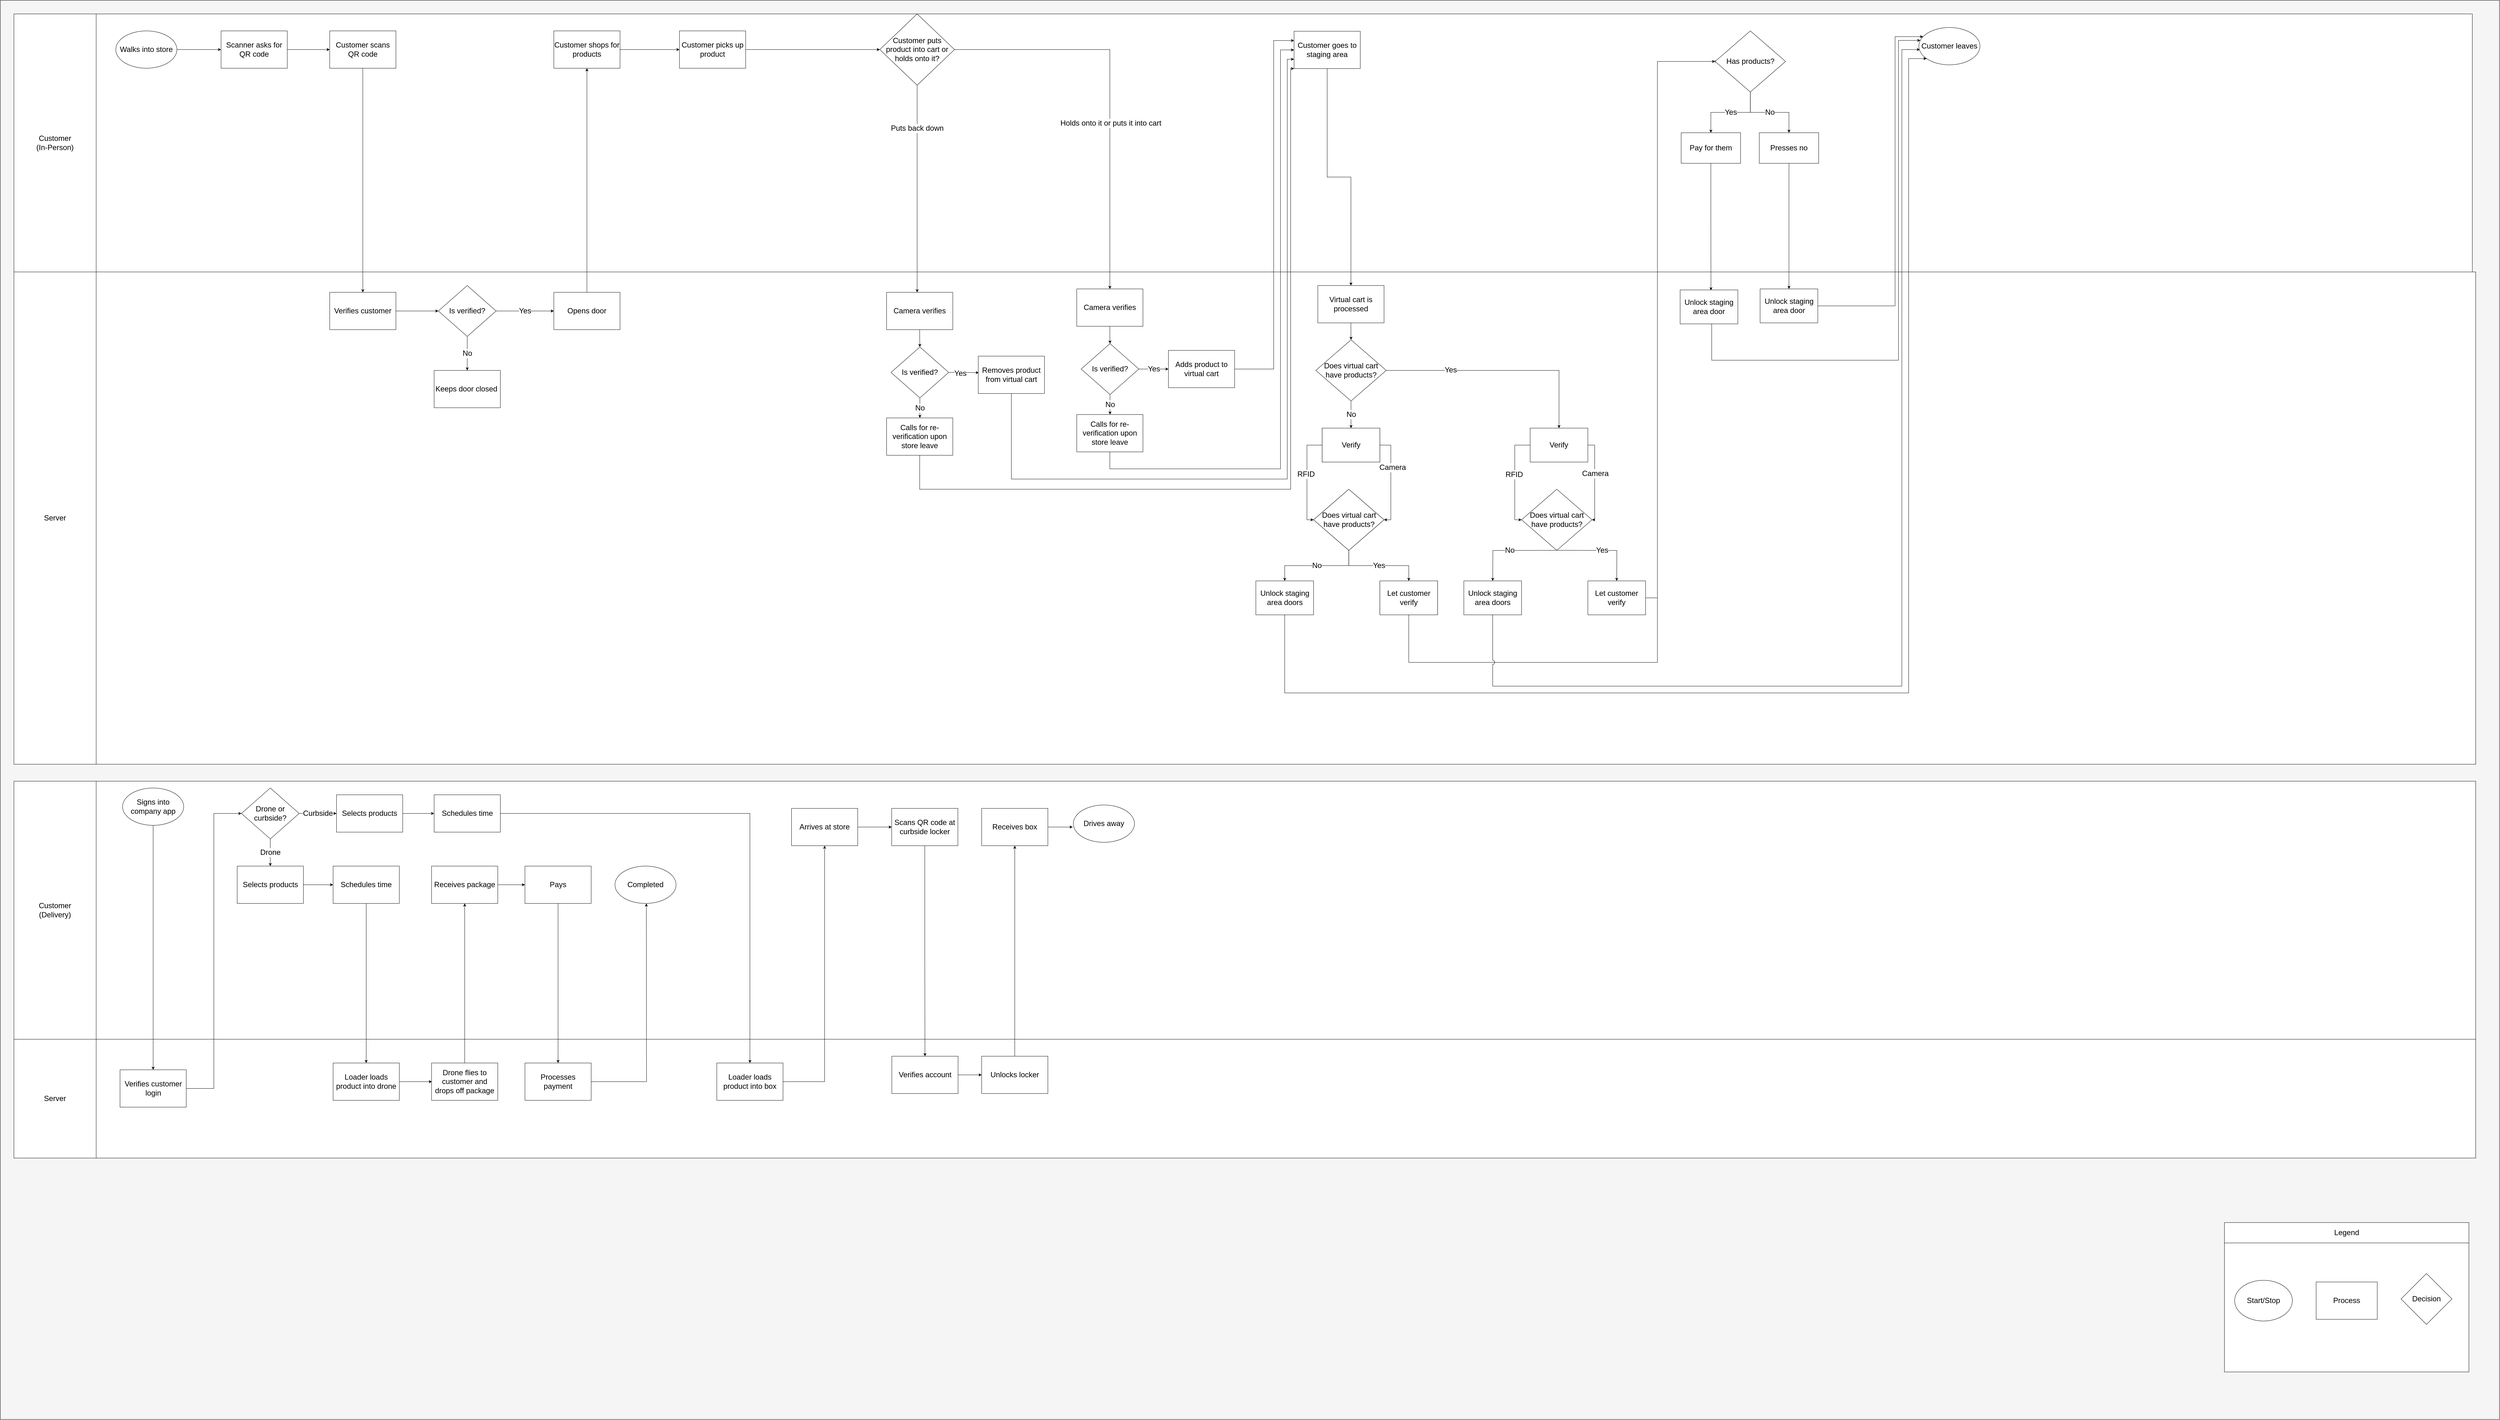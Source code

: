 <mxfile version="20.3.0" type="device"><diagram id="qA6QkWrWJfZU_lJfQVM_" name="Page-1"><mxGraphModel dx="9098" dy="5968" grid="1" gridSize="10" guides="1" tooltips="1" connect="1" arrows="1" fold="1" page="1" pageScale="1" pageWidth="850" pageHeight="1100" math="0" shadow="0"><root><mxCell id="0"/><mxCell id="1" parent="0"/><mxCell id="ZQzsubPOnFU6merqUv8--1" value="" style="rounded=0;whiteSpace=wrap;html=1;fillColor=#F5F5F5;" parent="1" vertex="1"><mxGeometry x="-270" y="-30" width="7360" height="4180" as="geometry"/></mxCell><mxCell id="CGzpWcM65TlzdtiVWTrb-82" value="" style="rounded=0;whiteSpace=wrap;html=1;" parent="1" vertex="1"><mxGeometry x="-220" y="770" width="7240" height="1450" as="geometry"/></mxCell><mxCell id="CGzpWcM65TlzdtiVWTrb-64" value="" style="rounded=0;whiteSpace=wrap;html=1;" parent="1" vertex="1"><mxGeometry x="-230" y="10" width="7240" height="760" as="geometry"/></mxCell><mxCell id="CGzpWcM65TlzdtiVWTrb-71" value="" style="group" parent="1" vertex="1" connectable="0"><mxGeometry x="6280" y="3570" width="720" height="440" as="geometry"/></mxCell><mxCell id="CGzpWcM65TlzdtiVWTrb-72" value="" style="group" parent="CGzpWcM65TlzdtiVWTrb-71" vertex="1" connectable="0"><mxGeometry width="720" height="440" as="geometry"/></mxCell><mxCell id="CGzpWcM65TlzdtiVWTrb-66" value="" style="rounded=0;whiteSpace=wrap;html=1;fontSize=22;" parent="CGzpWcM65TlzdtiVWTrb-72" vertex="1"><mxGeometry width="720" height="440" as="geometry"/></mxCell><mxCell id="CGzpWcM65TlzdtiVWTrb-67" value="Legend" style="rounded=0;whiteSpace=wrap;html=1;fontSize=22;" parent="CGzpWcM65TlzdtiVWTrb-72" vertex="1"><mxGeometry width="720" height="60" as="geometry"/></mxCell><mxCell id="CGzpWcM65TlzdtiVWTrb-68" value="Start/Stop" style="ellipse;whiteSpace=wrap;html=1;fontSize=22;" parent="CGzpWcM65TlzdtiVWTrb-72" vertex="1"><mxGeometry x="30" y="170" width="170" height="120" as="geometry"/></mxCell><mxCell id="CGzpWcM65TlzdtiVWTrb-69" value="Process" style="rounded=0;whiteSpace=wrap;html=1;fontSize=22;" parent="CGzpWcM65TlzdtiVWTrb-72" vertex="1"><mxGeometry x="270" y="175" width="180" height="110" as="geometry"/></mxCell><mxCell id="CGzpWcM65TlzdtiVWTrb-70" value="Decision" style="rhombus;whiteSpace=wrap;html=1;fontSize=22;" parent="CGzpWcM65TlzdtiVWTrb-72" vertex="1"><mxGeometry x="520" y="150" width="150" height="150" as="geometry"/></mxCell><mxCell id="CGzpWcM65TlzdtiVWTrb-63" value="&lt;font style=&quot;font-size: 22px;&quot;&gt;Customer&lt;br&gt;(In-Person)&lt;br&gt;&lt;/font&gt;" style="rounded=0;whiteSpace=wrap;html=1;" parent="1" vertex="1"><mxGeometry x="-230" y="10" width="242.209" height="760" as="geometry"/></mxCell><mxCell id="CGzpWcM65TlzdtiVWTrb-87" style="edgeStyle=orthogonalEdgeStyle;rounded=0;orthogonalLoop=1;jettySize=auto;html=1;entryX=0;entryY=0.5;entryDx=0;entryDy=0;fontSize=22;" parent="1" source="CGzpWcM65TlzdtiVWTrb-73" target="CGzpWcM65TlzdtiVWTrb-86" edge="1"><mxGeometry relative="1" as="geometry"/></mxCell><mxCell id="CGzpWcM65TlzdtiVWTrb-73" value="Walks into store" style="ellipse;whiteSpace=wrap;html=1;fontSize=22;" parent="1" vertex="1"><mxGeometry x="70" y="60" width="180" height="110" as="geometry"/></mxCell><mxCell id="CGzpWcM65TlzdtiVWTrb-118" style="edgeStyle=orthogonalEdgeStyle;rounded=0;orthogonalLoop=1;jettySize=auto;html=1;entryX=0;entryY=0.5;entryDx=0;entryDy=0;fontSize=22;" parent="1" source="CGzpWcM65TlzdtiVWTrb-86" target="CGzpWcM65TlzdtiVWTrb-116" edge="1"><mxGeometry relative="1" as="geometry"/></mxCell><mxCell id="CGzpWcM65TlzdtiVWTrb-86" value="Scanner asks for QR code" style="rounded=0;whiteSpace=wrap;html=1;fontSize=22;" parent="1" vertex="1"><mxGeometry x="380" y="60" width="195" height="110" as="geometry"/></mxCell><mxCell id="CGzpWcM65TlzdtiVWTrb-120" style="edgeStyle=orthogonalEdgeStyle;rounded=0;orthogonalLoop=1;jettySize=auto;html=1;exitX=0.5;exitY=1;exitDx=0;exitDy=0;entryX=0.5;entryY=0;entryDx=0;entryDy=0;fontSize=22;" parent="1" source="CGzpWcM65TlzdtiVWTrb-116" target="CGzpWcM65TlzdtiVWTrb-119" edge="1"><mxGeometry relative="1" as="geometry"/></mxCell><mxCell id="CGzpWcM65TlzdtiVWTrb-116" value="Customer scans QR code" style="rounded=0;whiteSpace=wrap;html=1;fontSize=22;" parent="1" vertex="1"><mxGeometry x="700" y="60" width="195" height="110" as="geometry"/></mxCell><mxCell id="CGzpWcM65TlzdtiVWTrb-122" style="edgeStyle=orthogonalEdgeStyle;rounded=0;orthogonalLoop=1;jettySize=auto;html=1;fontSize=22;" parent="1" source="CGzpWcM65TlzdtiVWTrb-119" target="CGzpWcM65TlzdtiVWTrb-121" edge="1"><mxGeometry relative="1" as="geometry"/></mxCell><mxCell id="CGzpWcM65TlzdtiVWTrb-119" value="Verifies customer" style="rounded=0;whiteSpace=wrap;html=1;fontSize=22;" parent="1" vertex="1"><mxGeometry x="700" y="830" width="195" height="110" as="geometry"/></mxCell><mxCell id="CGzpWcM65TlzdtiVWTrb-157" style="edgeStyle=orthogonalEdgeStyle;rounded=0;orthogonalLoop=1;jettySize=auto;html=1;fontSize=22;" parent="1" source="CGzpWcM65TlzdtiVWTrb-148" target="CGzpWcM65TlzdtiVWTrb-154" edge="1"><mxGeometry relative="1" as="geometry"/></mxCell><mxCell id="CGzpWcM65TlzdtiVWTrb-148" value="Customer picks up product" style="rounded=0;whiteSpace=wrap;html=1;fontSize=22;" parent="1" vertex="1"><mxGeometry x="1730" y="60" width="195" height="110" as="geometry"/></mxCell><mxCell id="CGzpWcM65TlzdtiVWTrb-149" style="edgeStyle=orthogonalEdgeStyle;rounded=0;orthogonalLoop=1;jettySize=auto;html=1;entryX=0;entryY=0.5;entryDx=0;entryDy=0;fontSize=22;" parent="1" source="CGzpWcM65TlzdtiVWTrb-136" target="CGzpWcM65TlzdtiVWTrb-148" edge="1"><mxGeometry relative="1" as="geometry"/></mxCell><mxCell id="CGzpWcM65TlzdtiVWTrb-158" style="edgeStyle=orthogonalEdgeStyle;rounded=0;orthogonalLoop=1;jettySize=auto;html=1;entryX=0.5;entryY=0;entryDx=0;entryDy=0;fontSize=22;" parent="1" source="CGzpWcM65TlzdtiVWTrb-154" edge="1"><mxGeometry relative="1" as="geometry"><mxPoint x="2430" y="830" as="targetPoint"/></mxGeometry></mxCell><mxCell id="CGzpWcM65TlzdtiVWTrb-166" value="Puts back down" style="edgeLabel;html=1;align=center;verticalAlign=middle;resizable=0;points=[];fontSize=22;" parent="CGzpWcM65TlzdtiVWTrb-158" vertex="1" connectable="0"><mxGeometry x="-0.585" relative="1" as="geometry"><mxPoint as="offset"/></mxGeometry></mxCell><mxCell id="CGzpWcM65TlzdtiVWTrb-178" style="edgeStyle=orthogonalEdgeStyle;rounded=0;orthogonalLoop=1;jettySize=auto;html=1;entryX=0.5;entryY=0;entryDx=0;entryDy=0;fontSize=22;" parent="1" source="CGzpWcM65TlzdtiVWTrb-154" target="CGzpWcM65TlzdtiVWTrb-172" edge="1"><mxGeometry relative="1" as="geometry"/></mxCell><mxCell id="CGzpWcM65TlzdtiVWTrb-182" value="Holds onto it or puts it into cart" style="edgeLabel;html=1;align=center;verticalAlign=middle;resizable=0;points=[];fontSize=22;" parent="CGzpWcM65TlzdtiVWTrb-178" vertex="1" connectable="0"><mxGeometry x="0.159" y="2" relative="1" as="geometry"><mxPoint y="1" as="offset"/></mxGeometry></mxCell><mxCell id="CGzpWcM65TlzdtiVWTrb-154" value="Customer puts product into cart or holds onto it?" style="rhombus;whiteSpace=wrap;html=1;fontSize=22;" parent="1" vertex="1"><mxGeometry x="2320" y="10" width="220" height="210" as="geometry"/></mxCell><mxCell id="CGzpWcM65TlzdtiVWTrb-195" style="edgeStyle=orthogonalEdgeStyle;rounded=0;orthogonalLoop=1;jettySize=auto;html=1;entryX=0.5;entryY=0;entryDx=0;entryDy=0;fontSize=22;" parent="1" source="CGzpWcM65TlzdtiVWTrb-186" target="CGzpWcM65TlzdtiVWTrb-194" edge="1"><mxGeometry relative="1" as="geometry"/></mxCell><mxCell id="CGzpWcM65TlzdtiVWTrb-186" value="Customer goes to staging area" style="rounded=0;whiteSpace=wrap;html=1;fontSize=22;" parent="1" vertex="1"><mxGeometry x="3540" y="61" width="195" height="110" as="geometry"/></mxCell><mxCell id="CGzpWcM65TlzdtiVWTrb-189" style="edgeStyle=orthogonalEdgeStyle;rounded=0;orthogonalLoop=1;jettySize=auto;html=1;entryX=0;entryY=1;entryDx=0;entryDy=0;fontSize=22;" parent="1" source="CGzpWcM65TlzdtiVWTrb-160" target="CGzpWcM65TlzdtiVWTrb-186" edge="1"><mxGeometry relative="1" as="geometry"><Array as="points"><mxPoint x="2438" y="1410"/><mxPoint x="3530" y="1410"/><mxPoint x="3530" y="170"/><mxPoint x="3536" y="170"/></Array></mxGeometry></mxCell><mxCell id="CGzpWcM65TlzdtiVWTrb-191" style="edgeStyle=orthogonalEdgeStyle;rounded=0;orthogonalLoop=1;jettySize=auto;html=1;entryX=0;entryY=0.75;entryDx=0;entryDy=0;fontSize=22;" parent="1" source="CGzpWcM65TlzdtiVWTrb-163" target="CGzpWcM65TlzdtiVWTrb-186" edge="1"><mxGeometry relative="1" as="geometry"><Array as="points"><mxPoint x="2708" y="1380"/><mxPoint x="3520" y="1380"/><mxPoint x="3520" y="144"/></Array></mxGeometry></mxCell><mxCell id="CGzpWcM65TlzdtiVWTrb-192" style="edgeStyle=orthogonalEdgeStyle;rounded=0;orthogonalLoop=1;jettySize=auto;html=1;entryX=0;entryY=0.5;entryDx=0;entryDy=0;fontSize=22;" parent="1" source="CGzpWcM65TlzdtiVWTrb-176" target="CGzpWcM65TlzdtiVWTrb-186" edge="1"><mxGeometry relative="1" as="geometry"><Array as="points"><mxPoint x="2998" y="1350"/><mxPoint x="3500" y="1350"/><mxPoint x="3500" y="116"/></Array></mxGeometry></mxCell><mxCell id="CGzpWcM65TlzdtiVWTrb-193" style="edgeStyle=orthogonalEdgeStyle;rounded=0;orthogonalLoop=1;jettySize=auto;html=1;entryX=0;entryY=0.25;entryDx=0;entryDy=0;fontSize=22;" parent="1" source="CGzpWcM65TlzdtiVWTrb-177" target="CGzpWcM65TlzdtiVWTrb-186" edge="1"><mxGeometry relative="1" as="geometry"><Array as="points"><mxPoint x="3480" y="1056"/><mxPoint x="3480" y="89"/></Array></mxGeometry></mxCell><mxCell id="CGzpWcM65TlzdtiVWTrb-83" value="&lt;font style=&quot;font-size: 22px;&quot;&gt;Server&lt;/font&gt;" style="rounded=0;whiteSpace=wrap;html=1;" parent="1" vertex="1"><mxGeometry x="-230" y="770" width="242.21" height="1450" as="geometry"/></mxCell><mxCell id="CGzpWcM65TlzdtiVWTrb-126" value="Yes" style="edgeStyle=orthogonalEdgeStyle;rounded=0;orthogonalLoop=1;jettySize=auto;html=1;entryX=0;entryY=0.5;entryDx=0;entryDy=0;fontSize=22;" parent="1" source="CGzpWcM65TlzdtiVWTrb-121" target="CGzpWcM65TlzdtiVWTrb-124" edge="1"><mxGeometry relative="1" as="geometry"/></mxCell><mxCell id="CGzpWcM65TlzdtiVWTrb-127" value="No" style="edgeStyle=orthogonalEdgeStyle;rounded=0;orthogonalLoop=1;jettySize=auto;html=1;fontSize=22;" parent="1" source="CGzpWcM65TlzdtiVWTrb-121" target="CGzpWcM65TlzdtiVWTrb-125" edge="1"><mxGeometry relative="1" as="geometry"/></mxCell><mxCell id="CGzpWcM65TlzdtiVWTrb-121" value="Is verified?" style="rhombus;whiteSpace=wrap;html=1;fontSize=22;" parent="1" vertex="1"><mxGeometry x="1020" y="810" width="170" height="150" as="geometry"/></mxCell><mxCell id="CGzpWcM65TlzdtiVWTrb-137" style="edgeStyle=orthogonalEdgeStyle;rounded=0;orthogonalLoop=1;jettySize=auto;html=1;entryX=0.5;entryY=1;entryDx=0;entryDy=0;fontSize=22;" parent="1" source="CGzpWcM65TlzdtiVWTrb-124" target="CGzpWcM65TlzdtiVWTrb-136" edge="1"><mxGeometry relative="1" as="geometry"/></mxCell><mxCell id="CGzpWcM65TlzdtiVWTrb-124" value="Opens door" style="rounded=0;whiteSpace=wrap;html=1;fontSize=22;" parent="1" vertex="1"><mxGeometry x="1360" y="830" width="195" height="110" as="geometry"/></mxCell><mxCell id="CGzpWcM65TlzdtiVWTrb-125" value="Keeps door closed&amp;nbsp;" style="rounded=0;whiteSpace=wrap;html=1;fontSize=22;" parent="1" vertex="1"><mxGeometry x="1007.5" y="1060" width="195" height="110" as="geometry"/></mxCell><mxCell id="CGzpWcM65TlzdtiVWTrb-136" value="Customer shops for products" style="rounded=0;whiteSpace=wrap;html=1;fontSize=22;" parent="1" vertex="1"><mxGeometry x="1360" y="60" width="195" height="110" as="geometry"/></mxCell><mxCell id="CGzpWcM65TlzdtiVWTrb-161" style="edgeStyle=orthogonalEdgeStyle;rounded=0;orthogonalLoop=1;jettySize=auto;html=1;fontSize=22;" parent="1" source="CGzpWcM65TlzdtiVWTrb-150" target="CGzpWcM65TlzdtiVWTrb-159" edge="1"><mxGeometry relative="1" as="geometry"/></mxCell><mxCell id="CGzpWcM65TlzdtiVWTrb-150" value="Camera verifies" style="rounded=0;whiteSpace=wrap;html=1;fontSize=22;" parent="1" vertex="1"><mxGeometry x="2340" y="830" width="195" height="110" as="geometry"/></mxCell><mxCell id="CGzpWcM65TlzdtiVWTrb-162" value="No" style="edgeStyle=orthogonalEdgeStyle;rounded=0;orthogonalLoop=1;jettySize=auto;html=1;fontSize=22;" parent="1" source="CGzpWcM65TlzdtiVWTrb-159" target="CGzpWcM65TlzdtiVWTrb-160" edge="1"><mxGeometry relative="1" as="geometry"><Array as="points"><mxPoint x="2438" y="1160"/><mxPoint x="2438" y="1160"/></Array></mxGeometry></mxCell><mxCell id="CGzpWcM65TlzdtiVWTrb-164" style="edgeStyle=orthogonalEdgeStyle;rounded=0;orthogonalLoop=1;jettySize=auto;html=1;entryX=0.009;entryY=0.442;entryDx=0;entryDy=0;entryPerimeter=0;fontSize=22;" parent="1" source="CGzpWcM65TlzdtiVWTrb-159" target="CGzpWcM65TlzdtiVWTrb-163" edge="1"><mxGeometry relative="1" as="geometry"/></mxCell><mxCell id="CGzpWcM65TlzdtiVWTrb-165" value="Yes" style="edgeLabel;html=1;align=center;verticalAlign=middle;resizable=0;points=[];fontSize=22;" parent="CGzpWcM65TlzdtiVWTrb-164" vertex="1" connectable="0"><mxGeometry x="-0.246" y="-3" relative="1" as="geometry"><mxPoint as="offset"/></mxGeometry></mxCell><mxCell id="CGzpWcM65TlzdtiVWTrb-159" value="Is verified?" style="rhombus;whiteSpace=wrap;html=1;fontSize=22;" parent="1" vertex="1"><mxGeometry x="2353" y="991" width="170" height="150" as="geometry"/></mxCell><mxCell id="CGzpWcM65TlzdtiVWTrb-160" value="Calls for re-verification upon store leave" style="rounded=0;whiteSpace=wrap;html=1;fontSize=22;" parent="1" vertex="1"><mxGeometry x="2340" y="1200" width="195" height="110" as="geometry"/></mxCell><mxCell id="CGzpWcM65TlzdtiVWTrb-163" value="Removes product from virtual cart" style="rounded=0;whiteSpace=wrap;html=1;fontSize=22;" parent="1" vertex="1"><mxGeometry x="2610" y="1018" width="195" height="110" as="geometry"/></mxCell><mxCell id="CGzpWcM65TlzdtiVWTrb-183" style="edgeStyle=orthogonalEdgeStyle;rounded=0;orthogonalLoop=1;jettySize=auto;html=1;entryX=0.5;entryY=0;entryDx=0;entryDy=0;fontSize=22;" parent="1" source="CGzpWcM65TlzdtiVWTrb-172" target="CGzpWcM65TlzdtiVWTrb-175" edge="1"><mxGeometry relative="1" as="geometry"/></mxCell><mxCell id="CGzpWcM65TlzdtiVWTrb-172" value="Camera verifies" style="rounded=0;whiteSpace=wrap;html=1;fontSize=22;" parent="1" vertex="1"><mxGeometry x="2900" y="820" width="195" height="110" as="geometry"/></mxCell><mxCell id="CGzpWcM65TlzdtiVWTrb-185" value="Yes" style="edgeStyle=orthogonalEdgeStyle;rounded=0;orthogonalLoop=1;jettySize=auto;html=1;entryX=0;entryY=0.5;entryDx=0;entryDy=0;fontSize=22;" parent="1" source="CGzpWcM65TlzdtiVWTrb-175" target="CGzpWcM65TlzdtiVWTrb-177" edge="1"><mxGeometry relative="1" as="geometry"/></mxCell><mxCell id="CGzpWcM65TlzdtiVWTrb-175" value="Is verified?" style="rhombus;whiteSpace=wrap;html=1;fontSize=22;" parent="1" vertex="1"><mxGeometry x="2913" y="981" width="170" height="150" as="geometry"/></mxCell><mxCell id="CGzpWcM65TlzdtiVWTrb-176" value="Calls for re-verification upon store leave" style="rounded=0;whiteSpace=wrap;html=1;fontSize=22;" parent="1" vertex="1"><mxGeometry x="2900" y="1190" width="195" height="110" as="geometry"/></mxCell><mxCell id="CGzpWcM65TlzdtiVWTrb-173" value="No" style="edgeStyle=orthogonalEdgeStyle;rounded=0;orthogonalLoop=1;jettySize=auto;html=1;fontSize=22;" parent="1" source="CGzpWcM65TlzdtiVWTrb-175" target="CGzpWcM65TlzdtiVWTrb-176" edge="1"><mxGeometry relative="1" as="geometry"><Array as="points"><mxPoint x="2998" y="1160"/><mxPoint x="2998" y="1160"/></Array></mxGeometry></mxCell><mxCell id="CGzpWcM65TlzdtiVWTrb-177" value="Adds product to virtual cart" style="rounded=0;whiteSpace=wrap;html=1;fontSize=22;" parent="1" vertex="1"><mxGeometry x="3170" y="1001" width="195" height="110" as="geometry"/></mxCell><mxCell id="CGzpWcM65TlzdtiVWTrb-197" style="edgeStyle=orthogonalEdgeStyle;rounded=0;orthogonalLoop=1;jettySize=auto;html=1;fontSize=22;" parent="1" source="CGzpWcM65TlzdtiVWTrb-194" target="CGzpWcM65TlzdtiVWTrb-196" edge="1"><mxGeometry relative="1" as="geometry"/></mxCell><mxCell id="CGzpWcM65TlzdtiVWTrb-194" value="Virtual cart is processed" style="rounded=0;whiteSpace=wrap;html=1;fontSize=22;" parent="1" vertex="1"><mxGeometry x="3610" y="810" width="195" height="110" as="geometry"/></mxCell><mxCell id="CGzpWcM65TlzdtiVWTrb-200" value="No" style="edgeStyle=orthogonalEdgeStyle;rounded=0;orthogonalLoop=1;jettySize=auto;html=1;fontSize=22;" parent="1" source="CGzpWcM65TlzdtiVWTrb-196" target="CGzpWcM65TlzdtiVWTrb-199" edge="1"><mxGeometry relative="1" as="geometry"/></mxCell><mxCell id="CGzpWcM65TlzdtiVWTrb-272" style="edgeStyle=orthogonalEdgeStyle;rounded=0;orthogonalLoop=1;jettySize=auto;html=1;fontSize=22;" parent="1" source="CGzpWcM65TlzdtiVWTrb-196" target="CGzpWcM65TlzdtiVWTrb-268" edge="1"><mxGeometry relative="1" as="geometry"/></mxCell><mxCell id="CGzpWcM65TlzdtiVWTrb-273" value="Yes" style="edgeLabel;html=1;align=center;verticalAlign=middle;resizable=0;points=[];fontSize=22;" parent="CGzpWcM65TlzdtiVWTrb-272" vertex="1" connectable="0"><mxGeometry x="-0.441" y="1" relative="1" as="geometry"><mxPoint as="offset"/></mxGeometry></mxCell><mxCell id="CGzpWcM65TlzdtiVWTrb-196" value="Does virtual cart have products?" style="rhombus;whiteSpace=wrap;html=1;fontSize=22;" parent="1" vertex="1"><mxGeometry x="3604" y="970" width="207.5" height="180" as="geometry"/></mxCell><mxCell id="CGzpWcM65TlzdtiVWTrb-246" style="edgeStyle=orthogonalEdgeStyle;rounded=0;orthogonalLoop=1;jettySize=auto;html=1;entryX=0;entryY=0.5;entryDx=0;entryDy=0;fontSize=22;" parent="1" source="CGzpWcM65TlzdtiVWTrb-199" target="CGzpWcM65TlzdtiVWTrb-245" edge="1"><mxGeometry relative="1" as="geometry"><Array as="points"><mxPoint x="3578" y="1280"/><mxPoint x="3578" y="1500"/></Array></mxGeometry></mxCell><mxCell id="CGzpWcM65TlzdtiVWTrb-247" value="RFID" style="edgeLabel;html=1;align=center;verticalAlign=middle;resizable=0;points=[];fontSize=22;" parent="CGzpWcM65TlzdtiVWTrb-246" vertex="1" connectable="0"><mxGeometry x="-0.083" y="-3" relative="1" as="geometry"><mxPoint as="offset"/></mxGeometry></mxCell><mxCell id="CGzpWcM65TlzdtiVWTrb-248" style="edgeStyle=orthogonalEdgeStyle;rounded=0;orthogonalLoop=1;jettySize=auto;html=1;entryX=1;entryY=0.5;entryDx=0;entryDy=0;fontSize=22;" parent="1" source="CGzpWcM65TlzdtiVWTrb-199" target="CGzpWcM65TlzdtiVWTrb-245" edge="1"><mxGeometry relative="1" as="geometry"><Array as="points"><mxPoint x="3825" y="1280"/><mxPoint x="3825" y="1500"/></Array></mxGeometry></mxCell><mxCell id="CGzpWcM65TlzdtiVWTrb-249" value="Camera" style="edgeLabel;html=1;align=center;verticalAlign=middle;resizable=0;points=[];fontSize=22;" parent="CGzpWcM65TlzdtiVWTrb-248" vertex="1" connectable="0"><mxGeometry x="-0.281" y="5" relative="1" as="geometry"><mxPoint as="offset"/></mxGeometry></mxCell><mxCell id="CGzpWcM65TlzdtiVWTrb-199" value="Verify" style="rounded=0;whiteSpace=wrap;html=1;fontSize=22;" parent="1" vertex="1"><mxGeometry x="3622.75" y="1230" width="170" height="100" as="geometry"/></mxCell><mxCell id="CGzpWcM65TlzdtiVWTrb-251" value="No" style="edgeStyle=orthogonalEdgeStyle;rounded=0;orthogonalLoop=1;jettySize=auto;html=1;entryX=0.5;entryY=0;entryDx=0;entryDy=0;fontSize=22;" parent="1" source="CGzpWcM65TlzdtiVWTrb-245" target="CGzpWcM65TlzdtiVWTrb-250" edge="1"><mxGeometry relative="1" as="geometry"/></mxCell><mxCell id="CGzpWcM65TlzdtiVWTrb-253" value="Yes" style="edgeStyle=orthogonalEdgeStyle;rounded=0;orthogonalLoop=1;jettySize=auto;html=1;fontSize=22;" parent="1" source="CGzpWcM65TlzdtiVWTrb-245" target="CGzpWcM65TlzdtiVWTrb-252" edge="1"><mxGeometry relative="1" as="geometry"/></mxCell><mxCell id="CGzpWcM65TlzdtiVWTrb-245" value="Does virtual cart have products?" style="rhombus;whiteSpace=wrap;html=1;fontSize=22;" parent="1" vertex="1"><mxGeometry x="3597.5" y="1410" width="207.5" height="180" as="geometry"/></mxCell><mxCell id="CGzpWcM65TlzdtiVWTrb-250" value="Unlock staging area doors" style="rounded=0;whiteSpace=wrap;html=1;fontSize=22;" parent="1" vertex="1"><mxGeometry x="3427.5" y="1680" width="170" height="100" as="geometry"/></mxCell><mxCell id="CGzpWcM65TlzdtiVWTrb-252" value="Let customer verify" style="rounded=0;whiteSpace=wrap;html=1;fontSize=22;" parent="1" vertex="1"><mxGeometry x="3792.75" y="1680" width="170" height="100" as="geometry"/></mxCell><mxCell id="CGzpWcM65TlzdtiVWTrb-259" value="Verify" style="rounded=0;whiteSpace=wrap;html=1;fontSize=22;" parent="1" vertex="1"><mxGeometry x="3622.75" y="1230" width="170" height="100" as="geometry"/></mxCell><mxCell id="CGzpWcM65TlzdtiVWTrb-260" value="Does virtual cart have products?" style="rhombus;whiteSpace=wrap;html=1;fontSize=22;" parent="1" vertex="1"><mxGeometry x="3597.5" y="1410" width="207.5" height="180" as="geometry"/></mxCell><mxCell id="CGzpWcM65TlzdtiVWTrb-279" style="edgeStyle=orthogonalEdgeStyle;rounded=0;orthogonalLoop=1;jettySize=auto;html=1;entryX=0.126;entryY=0.833;entryDx=0;entryDy=0;fontSize=22;entryPerimeter=0;" parent="1" source="CGzpWcM65TlzdtiVWTrb-261" target="6Ci3Vfwtgpj1jAUSTmsH-1" edge="1"><mxGeometry relative="1" as="geometry"><Array as="points"><mxPoint x="3513" y="2010"/><mxPoint x="5350" y="2010"/><mxPoint x="5350" y="142"/></Array><mxPoint x="5370" y="142.5" as="targetPoint"/></mxGeometry></mxCell><mxCell id="CGzpWcM65TlzdtiVWTrb-261" value="Unlock staging area doors" style="rounded=0;whiteSpace=wrap;html=1;fontSize=22;" parent="1" vertex="1"><mxGeometry x="3427.5" y="1680" width="170" height="100" as="geometry"/></mxCell><mxCell id="CGzpWcM65TlzdtiVWTrb-293" style="edgeStyle=orthogonalEdgeStyle;rounded=0;orthogonalLoop=1;jettySize=auto;html=1;entryX=0;entryY=0.5;entryDx=0;entryDy=0;fontSize=22;noJump=0;jumpStyle=arc;jumpSize=14;" parent="1" source="CGzpWcM65TlzdtiVWTrb-262" target="CGzpWcM65TlzdtiVWTrb-281" edge="1"><mxGeometry relative="1" as="geometry"><Array as="points"><mxPoint x="3878" y="1920"/><mxPoint x="4610" y="1920"/><mxPoint x="4610" y="150"/></Array></mxGeometry></mxCell><mxCell id="CGzpWcM65TlzdtiVWTrb-262" value="Let customer verify" style="rounded=0;whiteSpace=wrap;html=1;fontSize=22;" parent="1" vertex="1"><mxGeometry x="3792.75" y="1680" width="170" height="100" as="geometry"/></mxCell><mxCell id="CGzpWcM65TlzdtiVWTrb-266" value="No" style="edgeStyle=orthogonalEdgeStyle;rounded=0;orthogonalLoop=1;jettySize=auto;html=1;entryX=0.5;entryY=0;entryDx=0;entryDy=0;fontSize=22;" parent="1" edge="1"><mxGeometry relative="1" as="geometry"><mxPoint x="4313.833" y="1589.928" as="sourcePoint"/><mxPoint x="4125" y="1680" as="targetPoint"/></mxGeometry></mxCell><mxCell id="CGzpWcM65TlzdtiVWTrb-267" value="Yes" style="edgeStyle=orthogonalEdgeStyle;rounded=0;orthogonalLoop=1;jettySize=auto;html=1;fontSize=22;" parent="1" edge="1"><mxGeometry relative="1" as="geometry"><mxPoint x="4313.833" y="1589.928" as="sourcePoint"/><mxPoint x="4490.167" y="1680" as="targetPoint"/></mxGeometry></mxCell><mxCell id="CGzpWcM65TlzdtiVWTrb-274" style="edgeStyle=orthogonalEdgeStyle;rounded=0;orthogonalLoop=1;jettySize=auto;html=1;entryX=0;entryY=0.5;entryDx=0;entryDy=0;fontSize=22;" parent="1" source="CGzpWcM65TlzdtiVWTrb-268" target="CGzpWcM65TlzdtiVWTrb-269" edge="1"><mxGeometry relative="1" as="geometry"><Array as="points"><mxPoint x="4190" y="1280"/><mxPoint x="4190" y="1500"/></Array></mxGeometry></mxCell><mxCell id="CGzpWcM65TlzdtiVWTrb-275" value="RFID" style="edgeLabel;html=1;align=center;verticalAlign=middle;resizable=0;points=[];fontSize=22;" parent="CGzpWcM65TlzdtiVWTrb-274" vertex="1" connectable="0"><mxGeometry x="-0.084" y="-2" relative="1" as="geometry"><mxPoint y="1" as="offset"/></mxGeometry></mxCell><mxCell id="CGzpWcM65TlzdtiVWTrb-276" style="edgeStyle=orthogonalEdgeStyle;rounded=0;orthogonalLoop=1;jettySize=auto;html=1;exitX=1;exitY=0.5;exitDx=0;exitDy=0;entryX=1;entryY=0.5;entryDx=0;entryDy=0;fontSize=22;" parent="1" source="CGzpWcM65TlzdtiVWTrb-268" target="CGzpWcM65TlzdtiVWTrb-269" edge="1"><mxGeometry relative="1" as="geometry"/></mxCell><mxCell id="CGzpWcM65TlzdtiVWTrb-277" value="Camera" style="edgeLabel;html=1;align=center;verticalAlign=middle;resizable=0;points=[];fontSize=22;" parent="CGzpWcM65TlzdtiVWTrb-276" vertex="1" connectable="0"><mxGeometry x="-0.163" y="1" relative="1" as="geometry"><mxPoint as="offset"/></mxGeometry></mxCell><mxCell id="CGzpWcM65TlzdtiVWTrb-268" value="Verify" style="rounded=0;whiteSpace=wrap;html=1;fontSize=22;" parent="1" vertex="1"><mxGeometry x="4235.25" y="1230" width="170" height="100" as="geometry"/></mxCell><mxCell id="CGzpWcM65TlzdtiVWTrb-269" value="Does virtual cart have products?" style="rhombus;whiteSpace=wrap;html=1;fontSize=22;" parent="1" vertex="1"><mxGeometry x="4210" y="1410" width="207.5" height="180" as="geometry"/></mxCell><mxCell id="CGzpWcM65TlzdtiVWTrb-280" style="edgeStyle=orthogonalEdgeStyle;rounded=0;orthogonalLoop=1;jettySize=auto;html=1;entryX=0.017;entryY=0.582;entryDx=0;entryDy=0;fontSize=22;jumpStyle=arc;jumpSize=12;entryPerimeter=0;" parent="1" source="CGzpWcM65TlzdtiVWTrb-270" target="6Ci3Vfwtgpj1jAUSTmsH-1" edge="1"><mxGeometry relative="1" as="geometry"><Array as="points"><mxPoint x="4125" y="1990"/><mxPoint x="5330" y="1990"/><mxPoint x="5330" y="115"/></Array><mxPoint x="5370" y="115" as="targetPoint"/></mxGeometry></mxCell><mxCell id="CGzpWcM65TlzdtiVWTrb-270" value="Unlock staging area doors" style="rounded=0;whiteSpace=wrap;html=1;fontSize=22;" parent="1" vertex="1"><mxGeometry x="4040" y="1680" width="170" height="100" as="geometry"/></mxCell><mxCell id="CGzpWcM65TlzdtiVWTrb-299" style="edgeStyle=orthogonalEdgeStyle;rounded=0;jumpStyle=arc;jumpSize=12;orthogonalLoop=1;jettySize=auto;html=1;entryX=0;entryY=0.5;entryDx=0;entryDy=0;fontSize=22;endArrow=baseDash;endFill=0;elbow=vertical;" parent="1" source="CGzpWcM65TlzdtiVWTrb-271" target="CGzpWcM65TlzdtiVWTrb-281" edge="1"><mxGeometry relative="1" as="geometry"><Array as="points"><mxPoint x="4610" y="1730"/><mxPoint x="4610" y="150"/></Array></mxGeometry></mxCell><mxCell id="CGzpWcM65TlzdtiVWTrb-271" value="Let customer verify" style="rounded=0;whiteSpace=wrap;html=1;fontSize=22;" parent="1" vertex="1"><mxGeometry x="4405.25" y="1680" width="170" height="100" as="geometry"/></mxCell><mxCell id="CGzpWcM65TlzdtiVWTrb-283" value="Yes" style="edgeStyle=orthogonalEdgeStyle;rounded=0;orthogonalLoop=1;jettySize=auto;html=1;fontSize=22;" parent="1" source="CGzpWcM65TlzdtiVWTrb-281" target="CGzpWcM65TlzdtiVWTrb-282" edge="1"><mxGeometry relative="1" as="geometry"/></mxCell><mxCell id="CGzpWcM65TlzdtiVWTrb-288" value="No" style="edgeStyle=orthogonalEdgeStyle;rounded=0;orthogonalLoop=1;jettySize=auto;html=1;fontSize=22;" parent="1" source="CGzpWcM65TlzdtiVWTrb-281" target="CGzpWcM65TlzdtiVWTrb-287" edge="1"><mxGeometry relative="1" as="geometry"/></mxCell><mxCell id="CGzpWcM65TlzdtiVWTrb-281" value="Has products?" style="rhombus;whiteSpace=wrap;html=1;fontSize=22;" parent="1" vertex="1"><mxGeometry x="4780" y="60" width="207.5" height="180" as="geometry"/></mxCell><mxCell id="CGzpWcM65TlzdtiVWTrb-286" style="edgeStyle=orthogonalEdgeStyle;rounded=0;orthogonalLoop=1;jettySize=auto;html=1;entryX=0.534;entryY=0.012;entryDx=0;entryDy=0;entryPerimeter=0;fontSize=22;" parent="1" source="CGzpWcM65TlzdtiVWTrb-282" target="CGzpWcM65TlzdtiVWTrb-285" edge="1"><mxGeometry relative="1" as="geometry"/></mxCell><mxCell id="CGzpWcM65TlzdtiVWTrb-282" value="Pay for them" style="rounded=0;whiteSpace=wrap;html=1;fontSize=22;" parent="1" vertex="1"><mxGeometry x="4680" y="360" width="175" height="90" as="geometry"/></mxCell><mxCell id="CGzpWcM65TlzdtiVWTrb-291" style="edgeStyle=orthogonalEdgeStyle;rounded=0;orthogonalLoop=1;jettySize=auto;html=1;fontSize=22;" parent="1" source="CGzpWcM65TlzdtiVWTrb-285" target="6Ci3Vfwtgpj1jAUSTmsH-1" edge="1"><mxGeometry relative="1" as="geometry"><Array as="points"><mxPoint x="4770" y="1030"/><mxPoint x="5320" y="1030"/><mxPoint x="5320" y="88"/></Array><mxPoint x="5370" y="87.5" as="targetPoint"/></mxGeometry></mxCell><mxCell id="CGzpWcM65TlzdtiVWTrb-285" value="Unlock staging area door" style="rounded=0;whiteSpace=wrap;html=1;fontSize=22;" parent="1" vertex="1"><mxGeometry x="4677" y="823" width="170" height="100" as="geometry"/></mxCell><mxCell id="CGzpWcM65TlzdtiVWTrb-290" style="edgeStyle=orthogonalEdgeStyle;rounded=0;orthogonalLoop=1;jettySize=auto;html=1;fontSize=22;" parent="1" source="CGzpWcM65TlzdtiVWTrb-287" target="CGzpWcM65TlzdtiVWTrb-289" edge="1"><mxGeometry relative="1" as="geometry"/></mxCell><mxCell id="CGzpWcM65TlzdtiVWTrb-287" value="Presses no" style="rounded=0;whiteSpace=wrap;html=1;fontSize=22;" parent="1" vertex="1"><mxGeometry x="4910" y="360" width="175" height="90" as="geometry"/></mxCell><mxCell id="CGzpWcM65TlzdtiVWTrb-292" style="edgeStyle=orthogonalEdgeStyle;rounded=0;orthogonalLoop=1;jettySize=auto;html=1;fontSize=22;" parent="1" source="CGzpWcM65TlzdtiVWTrb-289" target="6Ci3Vfwtgpj1jAUSTmsH-1" edge="1"><mxGeometry relative="1" as="geometry"><Array as="points"><mxPoint x="5310" y="870"/><mxPoint x="5310" y="77"/></Array><mxPoint x="5370" y="76.94" as="targetPoint"/></mxGeometry></mxCell><mxCell id="CGzpWcM65TlzdtiVWTrb-289" value="Unlock staging area door" style="rounded=0;whiteSpace=wrap;html=1;fontSize=22;" parent="1" vertex="1"><mxGeometry x="4912.5" y="820" width="170" height="100" as="geometry"/></mxCell><mxCell id="CGzpWcM65TlzdtiVWTrb-303" value="" style="rounded=0;whiteSpace=wrap;html=1;" parent="1" vertex="1"><mxGeometry x="-220" y="3030" width="7240" height="350" as="geometry"/></mxCell><mxCell id="CGzpWcM65TlzdtiVWTrb-304" value="" style="rounded=0;whiteSpace=wrap;html=1;" parent="1" vertex="1"><mxGeometry x="-230" y="2270" width="7250" height="760" as="geometry"/></mxCell><mxCell id="CGzpWcM65TlzdtiVWTrb-305" value="&lt;font style=&quot;font-size: 22px;&quot;&gt;Customer&lt;br&gt;(Delivery)&lt;br&gt;&lt;/font&gt;" style="rounded=0;whiteSpace=wrap;html=1;" parent="1" vertex="1"><mxGeometry x="-230" y="2270" width="242.209" height="760" as="geometry"/></mxCell><mxCell id="CGzpWcM65TlzdtiVWTrb-306" value="&lt;font style=&quot;font-size: 22px;&quot;&gt;Server&lt;/font&gt;" style="rounded=0;whiteSpace=wrap;html=1;" parent="1" vertex="1"><mxGeometry x="-230" y="3030" width="242.21" height="350" as="geometry"/></mxCell><mxCell id="CGzpWcM65TlzdtiVWTrb-314" style="edgeStyle=orthogonalEdgeStyle;shape=connector;rounded=0;orthogonalLoop=1;jettySize=auto;html=1;labelBackgroundColor=default;strokeColor=default;fontFamily=Helvetica;fontSize=22;fontColor=default;endArrow=classic;" parent="1" source="CGzpWcM65TlzdtiVWTrb-307" target="CGzpWcM65TlzdtiVWTrb-313" edge="1"><mxGeometry relative="1" as="geometry"/></mxCell><mxCell id="CGzpWcM65TlzdtiVWTrb-307" value="Signs into company app" style="ellipse;whiteSpace=wrap;html=1;fontSize=22;" parent="1" vertex="1"><mxGeometry x="90" y="2290" width="180" height="110" as="geometry"/></mxCell><mxCell id="CGzpWcM65TlzdtiVWTrb-323" style="edgeStyle=orthogonalEdgeStyle;shape=connector;rounded=0;orthogonalLoop=1;jettySize=auto;html=1;entryX=0;entryY=0.5;entryDx=0;entryDy=0;labelBackgroundColor=default;strokeColor=default;fontFamily=Helvetica;fontSize=22;fontColor=default;endArrow=classic;" parent="1" source="CGzpWcM65TlzdtiVWTrb-313" target="CGzpWcM65TlzdtiVWTrb-322" edge="1"><mxGeometry relative="1" as="geometry"/></mxCell><mxCell id="CGzpWcM65TlzdtiVWTrb-313" value="Verifies customer login" style="rounded=0;whiteSpace=wrap;html=1;fontSize=22;" parent="1" vertex="1"><mxGeometry x="82.5" y="3120" width="195" height="110" as="geometry"/></mxCell><mxCell id="CGzpWcM65TlzdtiVWTrb-325" value="Drone" style="edgeStyle=orthogonalEdgeStyle;shape=connector;rounded=0;orthogonalLoop=1;jettySize=auto;html=1;labelBackgroundColor=default;strokeColor=default;fontFamily=Helvetica;fontSize=22;fontColor=default;endArrow=classic;" parent="1" source="CGzpWcM65TlzdtiVWTrb-322" target="CGzpWcM65TlzdtiVWTrb-324" edge="1"><mxGeometry relative="1" as="geometry"/></mxCell><mxCell id="CGzpWcM65TlzdtiVWTrb-327" value="Curbside" style="edgeStyle=orthogonalEdgeStyle;shape=connector;rounded=0;orthogonalLoop=1;jettySize=auto;html=1;labelBackgroundColor=default;strokeColor=default;fontFamily=Helvetica;fontSize=22;fontColor=default;endArrow=classic;" parent="1" source="CGzpWcM65TlzdtiVWTrb-322" target="CGzpWcM65TlzdtiVWTrb-326" edge="1"><mxGeometry relative="1" as="geometry"/></mxCell><mxCell id="CGzpWcM65TlzdtiVWTrb-322" value="Drone or curbside?" style="rhombus;whiteSpace=wrap;html=1;fontSize=22;" parent="1" vertex="1"><mxGeometry x="440" y="2290" width="170" height="150" as="geometry"/></mxCell><mxCell id="CGzpWcM65TlzdtiVWTrb-329" style="edgeStyle=orthogonalEdgeStyle;shape=connector;rounded=0;orthogonalLoop=1;jettySize=auto;html=1;labelBackgroundColor=default;strokeColor=default;fontFamily=Helvetica;fontSize=22;fontColor=default;endArrow=classic;" parent="1" source="CGzpWcM65TlzdtiVWTrb-324" target="CGzpWcM65TlzdtiVWTrb-328" edge="1"><mxGeometry relative="1" as="geometry"/></mxCell><mxCell id="CGzpWcM65TlzdtiVWTrb-324" value="Selects products" style="rounded=0;whiteSpace=wrap;html=1;fontSize=22;" parent="1" vertex="1"><mxGeometry x="427.5" y="2520" width="195" height="110" as="geometry"/></mxCell><mxCell id="CGzpWcM65TlzdtiVWTrb-331" style="edgeStyle=orthogonalEdgeStyle;shape=connector;rounded=0;orthogonalLoop=1;jettySize=auto;html=1;labelBackgroundColor=default;strokeColor=default;fontFamily=Helvetica;fontSize=22;fontColor=default;endArrow=classic;" parent="1" source="CGzpWcM65TlzdtiVWTrb-326" target="CGzpWcM65TlzdtiVWTrb-330" edge="1"><mxGeometry relative="1" as="geometry"/></mxCell><mxCell id="CGzpWcM65TlzdtiVWTrb-326" value="Selects products" style="rounded=0;whiteSpace=wrap;html=1;fontSize=22;" parent="1" vertex="1"><mxGeometry x="720" y="2310" width="195" height="110" as="geometry"/></mxCell><mxCell id="CGzpWcM65TlzdtiVWTrb-333" style="edgeStyle=orthogonalEdgeStyle;shape=connector;rounded=0;orthogonalLoop=1;jettySize=auto;html=1;labelBackgroundColor=default;strokeColor=default;fontFamily=Helvetica;fontSize=22;fontColor=default;endArrow=classic;" parent="1" source="CGzpWcM65TlzdtiVWTrb-328" target="CGzpWcM65TlzdtiVWTrb-332" edge="1"><mxGeometry relative="1" as="geometry"/></mxCell><mxCell id="CGzpWcM65TlzdtiVWTrb-328" value="Schedules time" style="rounded=0;whiteSpace=wrap;html=1;fontSize=22;" parent="1" vertex="1"><mxGeometry x="710" y="2520" width="195" height="110" as="geometry"/></mxCell><mxCell id="CGzpWcM65TlzdtiVWTrb-345" style="edgeStyle=orthogonalEdgeStyle;shape=connector;rounded=0;orthogonalLoop=1;jettySize=auto;html=1;labelBackgroundColor=default;strokeColor=default;fontFamily=Helvetica;fontSize=22;fontColor=default;endArrow=classic;" parent="1" source="CGzpWcM65TlzdtiVWTrb-330" target="CGzpWcM65TlzdtiVWTrb-344" edge="1"><mxGeometry relative="1" as="geometry"/></mxCell><mxCell id="CGzpWcM65TlzdtiVWTrb-330" value="Schedules time" style="rounded=0;whiteSpace=wrap;html=1;fontSize=22;" parent="1" vertex="1"><mxGeometry x="1007.5" y="2310" width="195" height="110" as="geometry"/></mxCell><mxCell id="CGzpWcM65TlzdtiVWTrb-335" style="edgeStyle=orthogonalEdgeStyle;shape=connector;rounded=0;orthogonalLoop=1;jettySize=auto;html=1;entryX=0;entryY=0.5;entryDx=0;entryDy=0;labelBackgroundColor=default;strokeColor=default;fontFamily=Helvetica;fontSize=22;fontColor=default;endArrow=classic;" parent="1" edge="1"><mxGeometry relative="1" as="geometry"><mxPoint x="906" y="3155" as="sourcePoint"/><mxPoint x="1001" y="3155" as="targetPoint"/></mxGeometry></mxCell><mxCell id="CGzpWcM65TlzdtiVWTrb-332" value="Loader loads product into drone" style="rounded=0;whiteSpace=wrap;html=1;fontSize=22;" parent="1" vertex="1"><mxGeometry x="710" y="3100" width="195" height="110" as="geometry"/></mxCell><mxCell id="CGzpWcM65TlzdtiVWTrb-337" style="edgeStyle=orthogonalEdgeStyle;shape=connector;rounded=0;orthogonalLoop=1;jettySize=auto;html=1;labelBackgroundColor=default;strokeColor=default;fontFamily=Helvetica;fontSize=22;fontColor=default;endArrow=classic;" parent="1" source="CGzpWcM65TlzdtiVWTrb-334" target="CGzpWcM65TlzdtiVWTrb-336" edge="1"><mxGeometry relative="1" as="geometry"/></mxCell><mxCell id="CGzpWcM65TlzdtiVWTrb-334" value="Drone flies to customer and drops off package" style="rounded=0;whiteSpace=wrap;html=1;fontSize=22;" parent="1" vertex="1"><mxGeometry x="1000" y="3100" width="195" height="110" as="geometry"/></mxCell><mxCell id="CGzpWcM65TlzdtiVWTrb-339" style="edgeStyle=orthogonalEdgeStyle;shape=connector;rounded=0;orthogonalLoop=1;jettySize=auto;html=1;labelBackgroundColor=default;strokeColor=default;fontFamily=Helvetica;fontSize=22;fontColor=default;endArrow=classic;" parent="1" source="CGzpWcM65TlzdtiVWTrb-336" target="CGzpWcM65TlzdtiVWTrb-338" edge="1"><mxGeometry relative="1" as="geometry"/></mxCell><mxCell id="CGzpWcM65TlzdtiVWTrb-336" value="Receives package" style="rounded=0;whiteSpace=wrap;html=1;fontSize=22;" parent="1" vertex="1"><mxGeometry x="1000" y="2520" width="195" height="110" as="geometry"/></mxCell><mxCell id="CGzpWcM65TlzdtiVWTrb-341" style="edgeStyle=orthogonalEdgeStyle;shape=connector;rounded=0;orthogonalLoop=1;jettySize=auto;html=1;labelBackgroundColor=default;strokeColor=default;fontFamily=Helvetica;fontSize=22;fontColor=default;endArrow=classic;" parent="1" source="CGzpWcM65TlzdtiVWTrb-338" target="CGzpWcM65TlzdtiVWTrb-340" edge="1"><mxGeometry relative="1" as="geometry"/></mxCell><mxCell id="CGzpWcM65TlzdtiVWTrb-338" value="Pays" style="rounded=0;whiteSpace=wrap;html=1;fontSize=22;" parent="1" vertex="1"><mxGeometry x="1275" y="2520" width="195" height="110" as="geometry"/></mxCell><mxCell id="CGzpWcM65TlzdtiVWTrb-343" style="edgeStyle=orthogonalEdgeStyle;shape=connector;rounded=0;orthogonalLoop=1;jettySize=auto;html=1;entryX=0.5;entryY=1;entryDx=0;entryDy=0;labelBackgroundColor=default;strokeColor=default;fontFamily=Helvetica;fontSize=22;fontColor=default;endArrow=classic;" parent="1" source="CGzpWcM65TlzdtiVWTrb-340" edge="1"><mxGeometry relative="1" as="geometry"><mxPoint x="1632.5" y="2630" as="targetPoint"/></mxGeometry></mxCell><mxCell id="CGzpWcM65TlzdtiVWTrb-340" value="Processes payment" style="rounded=0;whiteSpace=wrap;html=1;fontSize=22;" parent="1" vertex="1"><mxGeometry x="1275" y="3100" width="195" height="110" as="geometry"/></mxCell><mxCell id="CGzpWcM65TlzdtiVWTrb-347" style="edgeStyle=orthogonalEdgeStyle;shape=connector;rounded=0;orthogonalLoop=1;jettySize=auto;html=1;entryX=0.5;entryY=1;entryDx=0;entryDy=0;labelBackgroundColor=default;strokeColor=default;fontFamily=Helvetica;fontSize=22;fontColor=default;endArrow=classic;" parent="1" source="CGzpWcM65TlzdtiVWTrb-344" target="CGzpWcM65TlzdtiVWTrb-346" edge="1"><mxGeometry relative="1" as="geometry"/></mxCell><mxCell id="CGzpWcM65TlzdtiVWTrb-344" value="Loader loads product into box" style="rounded=0;whiteSpace=wrap;html=1;fontSize=22;" parent="1" vertex="1"><mxGeometry x="1840" y="3100" width="195" height="110" as="geometry"/></mxCell><mxCell id="CGzpWcM65TlzdtiVWTrb-349" style="edgeStyle=orthogonalEdgeStyle;shape=connector;rounded=0;orthogonalLoop=1;jettySize=auto;html=1;entryX=0;entryY=0.5;entryDx=0;entryDy=0;labelBackgroundColor=default;strokeColor=default;fontFamily=Helvetica;fontSize=22;fontColor=default;endArrow=classic;" parent="1" source="CGzpWcM65TlzdtiVWTrb-346" target="CGzpWcM65TlzdtiVWTrb-348" edge="1"><mxGeometry relative="1" as="geometry"/></mxCell><mxCell id="CGzpWcM65TlzdtiVWTrb-346" value="Arrives at store" style="rounded=0;whiteSpace=wrap;html=1;fontSize=22;" parent="1" vertex="1"><mxGeometry x="2060" y="2350" width="195" height="110" as="geometry"/></mxCell><mxCell id="CGzpWcM65TlzdtiVWTrb-351" style="edgeStyle=orthogonalEdgeStyle;shape=connector;rounded=0;orthogonalLoop=1;jettySize=auto;html=1;entryX=0.5;entryY=0;entryDx=0;entryDy=0;labelBackgroundColor=default;strokeColor=default;fontFamily=Helvetica;fontSize=22;fontColor=default;endArrow=classic;" parent="1" source="CGzpWcM65TlzdtiVWTrb-348" target="CGzpWcM65TlzdtiVWTrb-350" edge="1"><mxGeometry relative="1" as="geometry"/></mxCell><mxCell id="CGzpWcM65TlzdtiVWTrb-348" value="Scans QR code at curbside locker" style="rounded=0;whiteSpace=wrap;html=1;fontSize=22;" parent="1" vertex="1"><mxGeometry x="2355" y="2350" width="195" height="110" as="geometry"/></mxCell><mxCell id="CGzpWcM65TlzdtiVWTrb-353" style="edgeStyle=orthogonalEdgeStyle;shape=connector;rounded=0;orthogonalLoop=1;jettySize=auto;html=1;labelBackgroundColor=default;strokeColor=default;fontFamily=Helvetica;fontSize=22;fontColor=default;endArrow=classic;" parent="1" source="CGzpWcM65TlzdtiVWTrb-350" target="CGzpWcM65TlzdtiVWTrb-352" edge="1"><mxGeometry relative="1" as="geometry"/></mxCell><mxCell id="CGzpWcM65TlzdtiVWTrb-350" value="Verifies account" style="rounded=0;whiteSpace=wrap;html=1;fontSize=22;" parent="1" vertex="1"><mxGeometry x="2355.5" y="3080" width="195" height="110" as="geometry"/></mxCell><mxCell id="CGzpWcM65TlzdtiVWTrb-355" style="edgeStyle=orthogonalEdgeStyle;shape=connector;rounded=0;orthogonalLoop=1;jettySize=auto;html=1;entryX=0.5;entryY=1;entryDx=0;entryDy=0;labelBackgroundColor=default;strokeColor=default;fontFamily=Helvetica;fontSize=22;fontColor=default;endArrow=classic;" parent="1" source="CGzpWcM65TlzdtiVWTrb-352" target="CGzpWcM65TlzdtiVWTrb-354" edge="1"><mxGeometry relative="1" as="geometry"/></mxCell><mxCell id="CGzpWcM65TlzdtiVWTrb-352" value="Unlocks locker" style="rounded=0;whiteSpace=wrap;html=1;fontSize=22;" parent="1" vertex="1"><mxGeometry x="2620" y="3080" width="195" height="110" as="geometry"/></mxCell><mxCell id="CGzpWcM65TlzdtiVWTrb-357" style="edgeStyle=orthogonalEdgeStyle;shape=connector;rounded=0;orthogonalLoop=1;jettySize=auto;html=1;entryX=0;entryY=0.5;entryDx=0;entryDy=0;labelBackgroundColor=default;strokeColor=default;fontFamily=Helvetica;fontSize=22;fontColor=default;endArrow=classic;" parent="1" source="CGzpWcM65TlzdtiVWTrb-354" edge="1"><mxGeometry relative="1" as="geometry"><mxPoint x="2888" y="2405" as="targetPoint"/></mxGeometry></mxCell><mxCell id="CGzpWcM65TlzdtiVWTrb-354" value="Receives box" style="rounded=0;whiteSpace=wrap;html=1;fontSize=22;" parent="1" vertex="1"><mxGeometry x="2620" y="2350" width="195" height="110" as="geometry"/></mxCell><mxCell id="6Ci3Vfwtgpj1jAUSTmsH-1" value="Customer leaves" style="ellipse;whiteSpace=wrap;html=1;fontSize=22;" vertex="1" parent="1"><mxGeometry x="5380" y="50" width="180" height="110" as="geometry"/></mxCell><mxCell id="6Ci3Vfwtgpj1jAUSTmsH-2" value="Completed" style="ellipse;whiteSpace=wrap;html=1;fontSize=22;" vertex="1" parent="1"><mxGeometry x="1540" y="2520" width="180" height="110" as="geometry"/></mxCell><mxCell id="6Ci3Vfwtgpj1jAUSTmsH-3" value="Drives away" style="ellipse;whiteSpace=wrap;html=1;fontSize=22;" vertex="1" parent="1"><mxGeometry x="2890" y="2340" width="180" height="110" as="geometry"/></mxCell></root></mxGraphModel></diagram></mxfile>